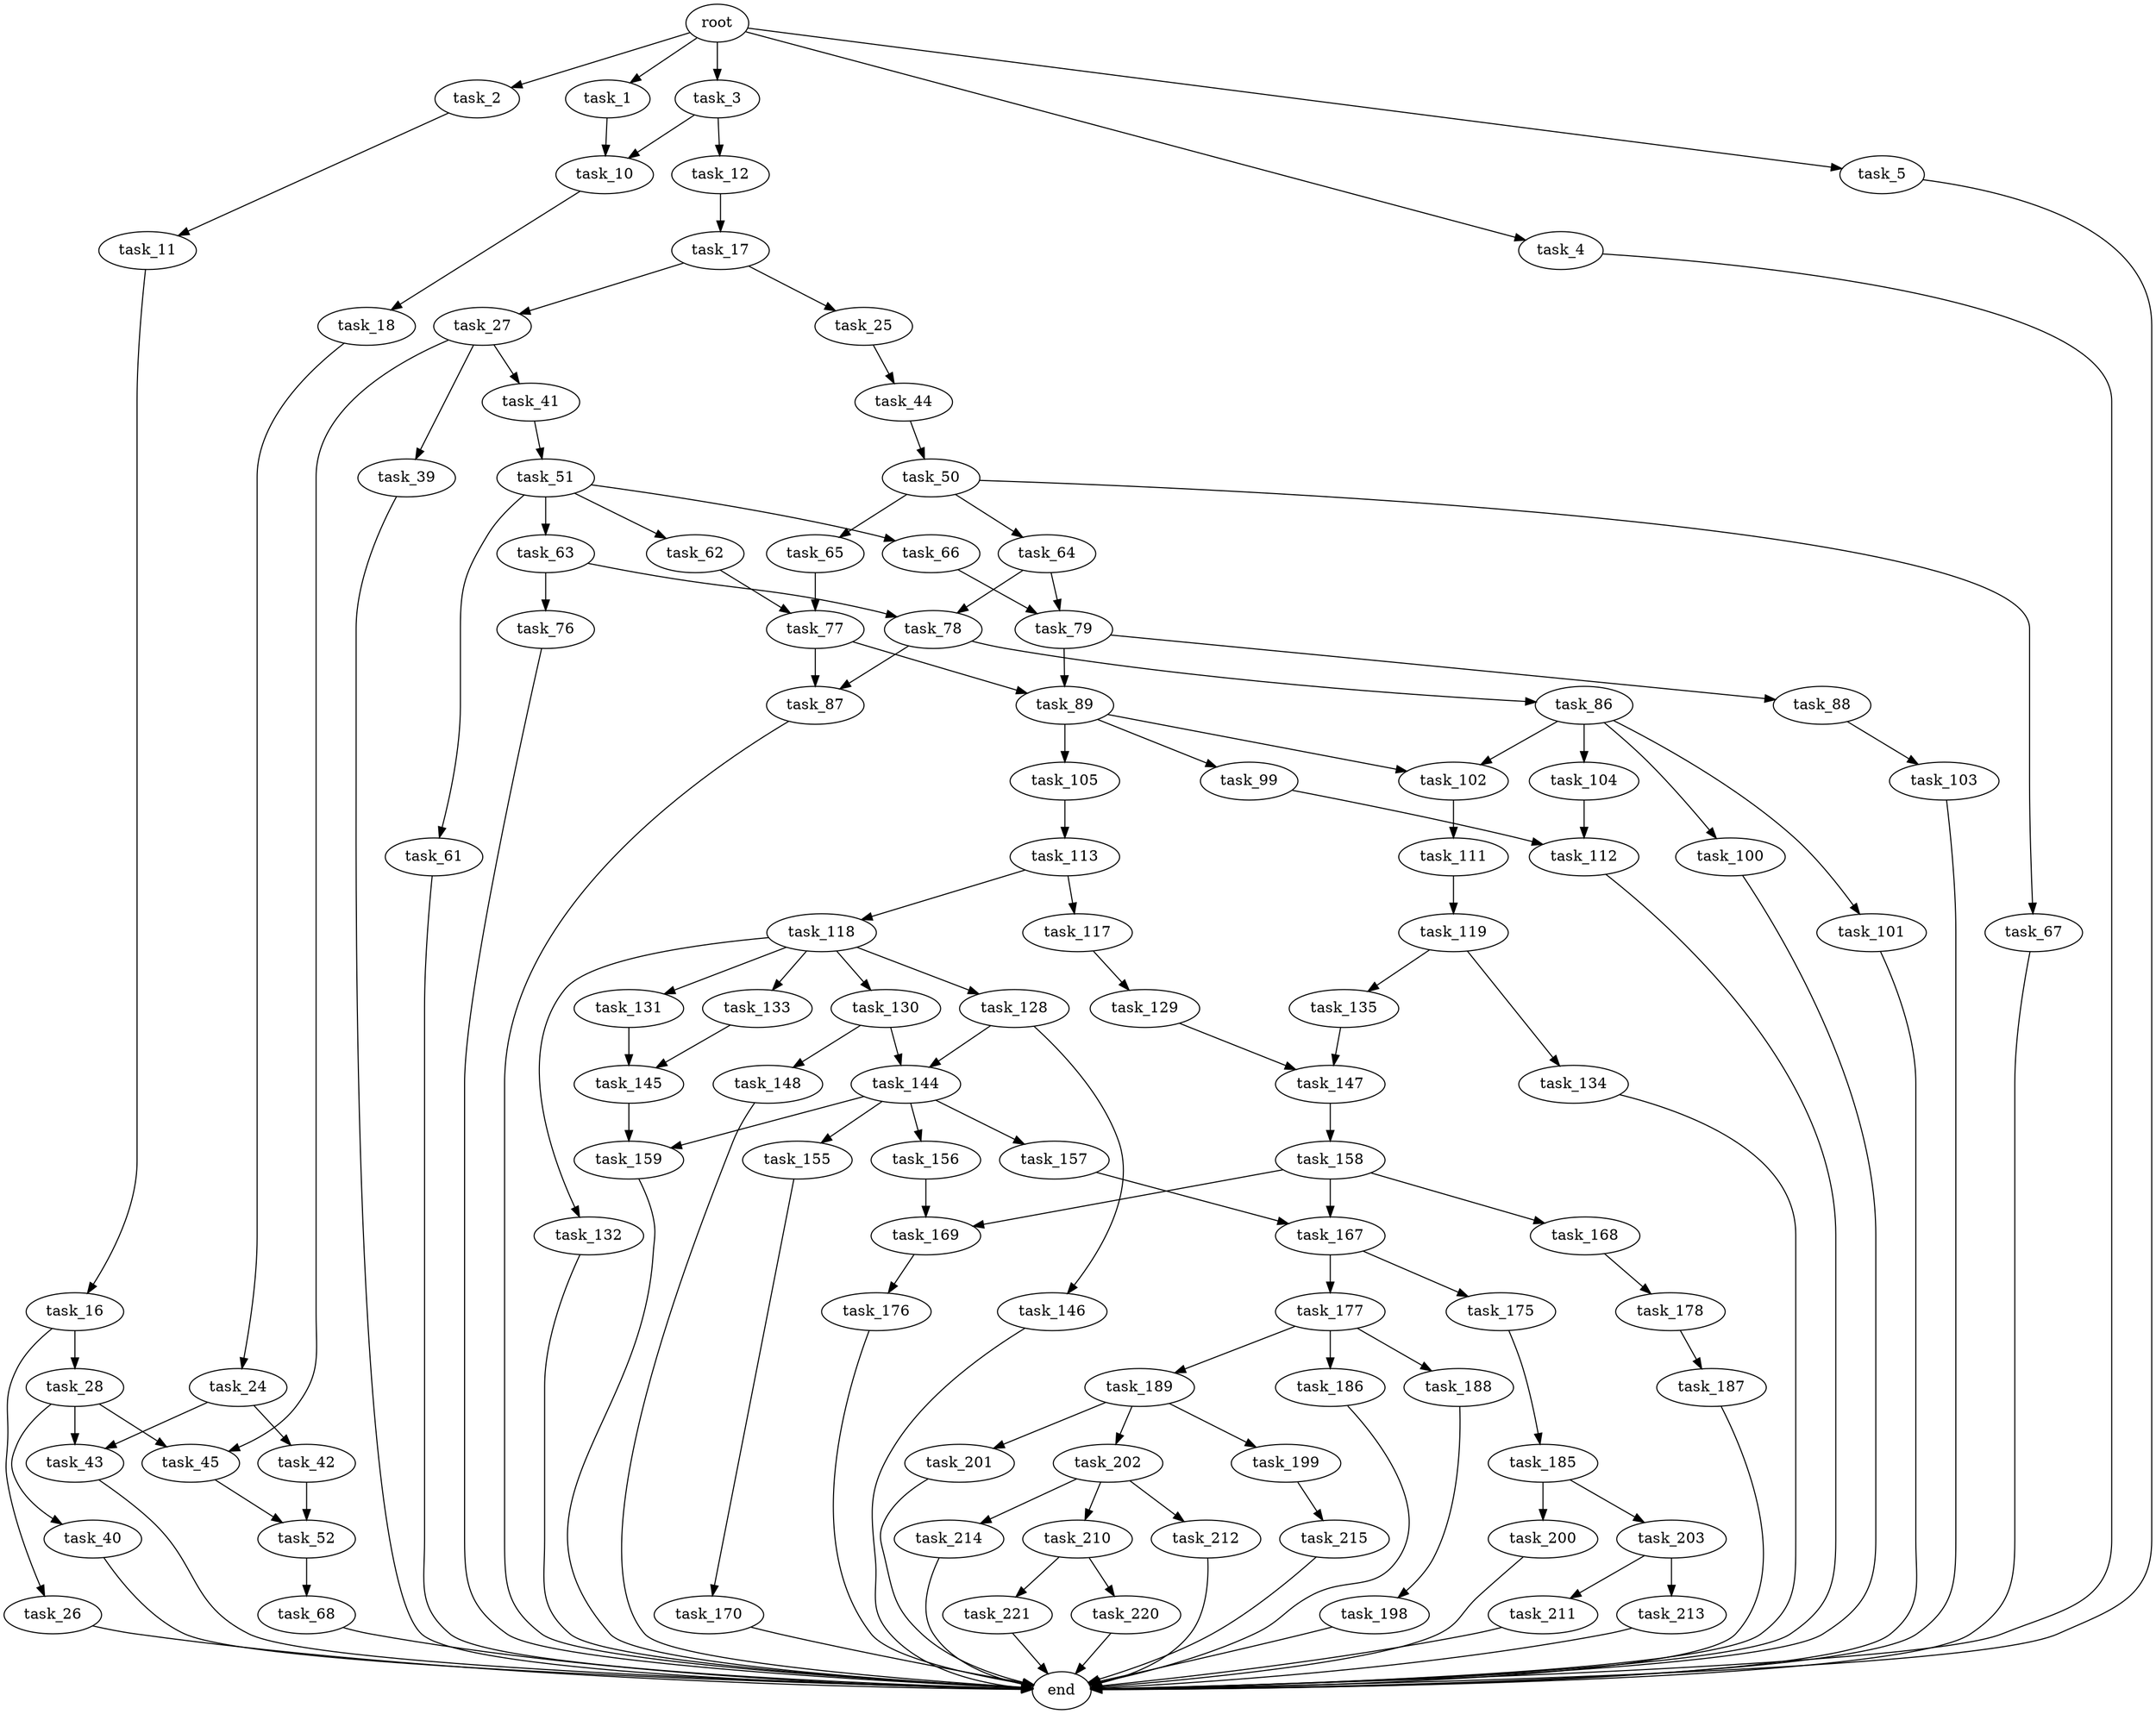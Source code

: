 digraph G {
  root [size="0.000000"];
  task_1 [size="368293445632.000000"];
  task_2 [size="3509281415.000000"];
  task_3 [size="8589934592.000000"];
  task_4 [size="8589934592.000000"];
  task_5 [size="17051197603.000000"];
  task_10 [size="238739415862.000000"];
  task_11 [size="1073741824000.000000"];
  task_12 [size="134217728000.000000"];
  task_16 [size="782757789696.000000"];
  task_17 [size="572201862895.000000"];
  task_18 [size="987694117165.000000"];
  task_24 [size="311785715707.000000"];
  task_25 [size="134217728000.000000"];
  task_26 [size="186202768260.000000"];
  task_27 [size="1073741824000.000000"];
  task_28 [size="251297864785.000000"];
  task_39 [size="368293445632.000000"];
  task_40 [size="68719476736.000000"];
  task_41 [size="1044947101.000000"];
  task_42 [size="101195390781.000000"];
  task_43 [size="486649890485.000000"];
  task_44 [size="549755813888.000000"];
  task_45 [size="96163340618.000000"];
  task_50 [size="969850973935.000000"];
  task_51 [size="28991029248.000000"];
  task_52 [size="68719476736.000000"];
  task_61 [size="68719476736.000000"];
  task_62 [size="52852524365.000000"];
  task_63 [size="549755813888.000000"];
  task_64 [size="28991029248.000000"];
  task_65 [size="7825603180.000000"];
  task_66 [size="68719476736.000000"];
  task_67 [size="7011796179.000000"];
  task_68 [size="195463167038.000000"];
  task_76 [size="4731418676.000000"];
  task_77 [size="258523907709.000000"];
  task_78 [size="30715450497.000000"];
  task_79 [size="549755813888.000000"];
  task_86 [size="7611606195.000000"];
  task_87 [size="1063297289272.000000"];
  task_88 [size="231928233984.000000"];
  task_89 [size="38134771685.000000"];
  task_99 [size="963183699.000000"];
  task_100 [size="1073741824000.000000"];
  task_101 [size="8589934592.000000"];
  task_102 [size="68719476736.000000"];
  task_103 [size="782757789696.000000"];
  task_104 [size="11988525156.000000"];
  task_105 [size="5244367202.000000"];
  task_111 [size="12275086374.000000"];
  task_112 [size="127763429492.000000"];
  task_113 [size="34658497593.000000"];
  task_117 [size="459183552175.000000"];
  task_118 [size="6825829982.000000"];
  task_119 [size="190616708938.000000"];
  task_128 [size="24485673757.000000"];
  task_129 [size="6622561702.000000"];
  task_130 [size="324937638257.000000"];
  task_131 [size="29363284027.000000"];
  task_132 [size="868661163204.000000"];
  task_133 [size="129102424044.000000"];
  task_134 [size="63730791127.000000"];
  task_135 [size="4688261656.000000"];
  task_144 [size="17551309562.000000"];
  task_145 [size="268932632404.000000"];
  task_146 [size="549755813888.000000"];
  task_147 [size="1076255750544.000000"];
  task_148 [size="7843766600.000000"];
  task_155 [size="1073741824000.000000"];
  task_156 [size="134217728000.000000"];
  task_157 [size="97215371055.000000"];
  task_158 [size="26993557636.000000"];
  task_159 [size="17946710900.000000"];
  task_167 [size="1832759316.000000"];
  task_168 [size="501251594932.000000"];
  task_169 [size="28991029248.000000"];
  task_170 [size="184650453926.000000"];
  task_175 [size="549755813888.000000"];
  task_176 [size="42026308136.000000"];
  task_177 [size="13664511570.000000"];
  task_178 [size="11617142620.000000"];
  task_185 [size="68719476736.000000"];
  task_186 [size="716978537734.000000"];
  task_187 [size="176903654552.000000"];
  task_188 [size="368293445632.000000"];
  task_189 [size="68719476736.000000"];
  task_198 [size="28991029248.000000"];
  task_199 [size="7484639692.000000"];
  task_200 [size="14655739038.000000"];
  task_201 [size="3853153731.000000"];
  task_202 [size="1642364759.000000"];
  task_203 [size="368514957687.000000"];
  task_210 [size="19206628851.000000"];
  task_211 [size="17443783971.000000"];
  task_212 [size="118641834304.000000"];
  task_213 [size="28991029248.000000"];
  task_214 [size="6139606979.000000"];
  task_215 [size="13745576705.000000"];
  task_220 [size="22150646174.000000"];
  task_221 [size="1115328249492.000000"];
  end [size="0.000000"];

  root -> task_1 [size="1.000000"];
  root -> task_2 [size="1.000000"];
  root -> task_3 [size="1.000000"];
  root -> task_4 [size="1.000000"];
  root -> task_5 [size="1.000000"];
  task_1 -> task_10 [size="411041792.000000"];
  task_2 -> task_11 [size="75497472.000000"];
  task_3 -> task_10 [size="33554432.000000"];
  task_3 -> task_12 [size="33554432.000000"];
  task_4 -> end [size="1.000000"];
  task_5 -> end [size="1.000000"];
  task_10 -> task_18 [size="301989888.000000"];
  task_11 -> task_16 [size="838860800.000000"];
  task_12 -> task_17 [size="209715200.000000"];
  task_16 -> task_26 [size="679477248.000000"];
  task_16 -> task_28 [size="679477248.000000"];
  task_17 -> task_25 [size="838860800.000000"];
  task_17 -> task_27 [size="838860800.000000"];
  task_18 -> task_24 [size="838860800.000000"];
  task_24 -> task_42 [size="301989888.000000"];
  task_24 -> task_43 [size="301989888.000000"];
  task_25 -> task_44 [size="209715200.000000"];
  task_26 -> end [size="1.000000"];
  task_27 -> task_39 [size="838860800.000000"];
  task_27 -> task_41 [size="838860800.000000"];
  task_27 -> task_45 [size="838860800.000000"];
  task_28 -> task_40 [size="411041792.000000"];
  task_28 -> task_43 [size="411041792.000000"];
  task_28 -> task_45 [size="411041792.000000"];
  task_39 -> end [size="1.000000"];
  task_40 -> end [size="1.000000"];
  task_41 -> task_51 [size="33554432.000000"];
  task_42 -> task_52 [size="134217728.000000"];
  task_43 -> end [size="1.000000"];
  task_44 -> task_50 [size="536870912.000000"];
  task_45 -> task_52 [size="411041792.000000"];
  task_50 -> task_64 [size="679477248.000000"];
  task_50 -> task_65 [size="679477248.000000"];
  task_50 -> task_67 [size="679477248.000000"];
  task_51 -> task_61 [size="75497472.000000"];
  task_51 -> task_62 [size="75497472.000000"];
  task_51 -> task_63 [size="75497472.000000"];
  task_51 -> task_66 [size="75497472.000000"];
  task_52 -> task_68 [size="134217728.000000"];
  task_61 -> end [size="1.000000"];
  task_62 -> task_77 [size="838860800.000000"];
  task_63 -> task_76 [size="536870912.000000"];
  task_63 -> task_78 [size="536870912.000000"];
  task_64 -> task_78 [size="75497472.000000"];
  task_64 -> task_79 [size="75497472.000000"];
  task_65 -> task_77 [size="209715200.000000"];
  task_66 -> task_79 [size="134217728.000000"];
  task_67 -> end [size="1.000000"];
  task_68 -> end [size="1.000000"];
  task_76 -> end [size="1.000000"];
  task_77 -> task_87 [size="209715200.000000"];
  task_77 -> task_89 [size="209715200.000000"];
  task_78 -> task_86 [size="75497472.000000"];
  task_78 -> task_87 [size="75497472.000000"];
  task_79 -> task_88 [size="536870912.000000"];
  task_79 -> task_89 [size="536870912.000000"];
  task_86 -> task_100 [size="411041792.000000"];
  task_86 -> task_101 [size="411041792.000000"];
  task_86 -> task_102 [size="411041792.000000"];
  task_86 -> task_104 [size="411041792.000000"];
  task_87 -> end [size="1.000000"];
  task_88 -> task_103 [size="301989888.000000"];
  task_89 -> task_99 [size="33554432.000000"];
  task_89 -> task_102 [size="33554432.000000"];
  task_89 -> task_105 [size="33554432.000000"];
  task_99 -> task_112 [size="33554432.000000"];
  task_100 -> end [size="1.000000"];
  task_101 -> end [size="1.000000"];
  task_102 -> task_111 [size="134217728.000000"];
  task_103 -> end [size="1.000000"];
  task_104 -> task_112 [size="301989888.000000"];
  task_105 -> task_113 [size="209715200.000000"];
  task_111 -> task_119 [size="209715200.000000"];
  task_112 -> end [size="1.000000"];
  task_113 -> task_117 [size="838860800.000000"];
  task_113 -> task_118 [size="838860800.000000"];
  task_117 -> task_129 [size="679477248.000000"];
  task_118 -> task_128 [size="838860800.000000"];
  task_118 -> task_130 [size="838860800.000000"];
  task_118 -> task_131 [size="838860800.000000"];
  task_118 -> task_132 [size="838860800.000000"];
  task_118 -> task_133 [size="838860800.000000"];
  task_119 -> task_134 [size="134217728.000000"];
  task_119 -> task_135 [size="134217728.000000"];
  task_128 -> task_144 [size="411041792.000000"];
  task_128 -> task_146 [size="411041792.000000"];
  task_129 -> task_147 [size="134217728.000000"];
  task_130 -> task_144 [size="679477248.000000"];
  task_130 -> task_148 [size="679477248.000000"];
  task_131 -> task_145 [size="838860800.000000"];
  task_132 -> end [size="1.000000"];
  task_133 -> task_145 [size="301989888.000000"];
  task_134 -> end [size="1.000000"];
  task_135 -> task_147 [size="75497472.000000"];
  task_144 -> task_155 [size="536870912.000000"];
  task_144 -> task_156 [size="536870912.000000"];
  task_144 -> task_157 [size="536870912.000000"];
  task_144 -> task_159 [size="536870912.000000"];
  task_145 -> task_159 [size="209715200.000000"];
  task_146 -> end [size="1.000000"];
  task_147 -> task_158 [size="679477248.000000"];
  task_148 -> end [size="1.000000"];
  task_155 -> task_170 [size="838860800.000000"];
  task_156 -> task_169 [size="209715200.000000"];
  task_157 -> task_167 [size="301989888.000000"];
  task_158 -> task_167 [size="536870912.000000"];
  task_158 -> task_168 [size="536870912.000000"];
  task_158 -> task_169 [size="536870912.000000"];
  task_159 -> end [size="1.000000"];
  task_167 -> task_175 [size="209715200.000000"];
  task_167 -> task_177 [size="209715200.000000"];
  task_168 -> task_178 [size="411041792.000000"];
  task_169 -> task_176 [size="75497472.000000"];
  task_170 -> end [size="1.000000"];
  task_175 -> task_185 [size="536870912.000000"];
  task_176 -> end [size="1.000000"];
  task_177 -> task_186 [size="838860800.000000"];
  task_177 -> task_188 [size="838860800.000000"];
  task_177 -> task_189 [size="838860800.000000"];
  task_178 -> task_187 [size="679477248.000000"];
  task_185 -> task_200 [size="134217728.000000"];
  task_185 -> task_203 [size="134217728.000000"];
  task_186 -> end [size="1.000000"];
  task_187 -> end [size="1.000000"];
  task_188 -> task_198 [size="411041792.000000"];
  task_189 -> task_199 [size="134217728.000000"];
  task_189 -> task_201 [size="134217728.000000"];
  task_189 -> task_202 [size="134217728.000000"];
  task_198 -> end [size="1.000000"];
  task_199 -> task_215 [size="134217728.000000"];
  task_200 -> end [size="1.000000"];
  task_201 -> end [size="1.000000"];
  task_202 -> task_210 [size="33554432.000000"];
  task_202 -> task_212 [size="33554432.000000"];
  task_202 -> task_214 [size="33554432.000000"];
  task_203 -> task_211 [size="411041792.000000"];
  task_203 -> task_213 [size="411041792.000000"];
  task_210 -> task_220 [size="536870912.000000"];
  task_210 -> task_221 [size="536870912.000000"];
  task_211 -> end [size="1.000000"];
  task_212 -> end [size="1.000000"];
  task_213 -> end [size="1.000000"];
  task_214 -> end [size="1.000000"];
  task_215 -> end [size="1.000000"];
  task_220 -> end [size="1.000000"];
  task_221 -> end [size="1.000000"];
}
